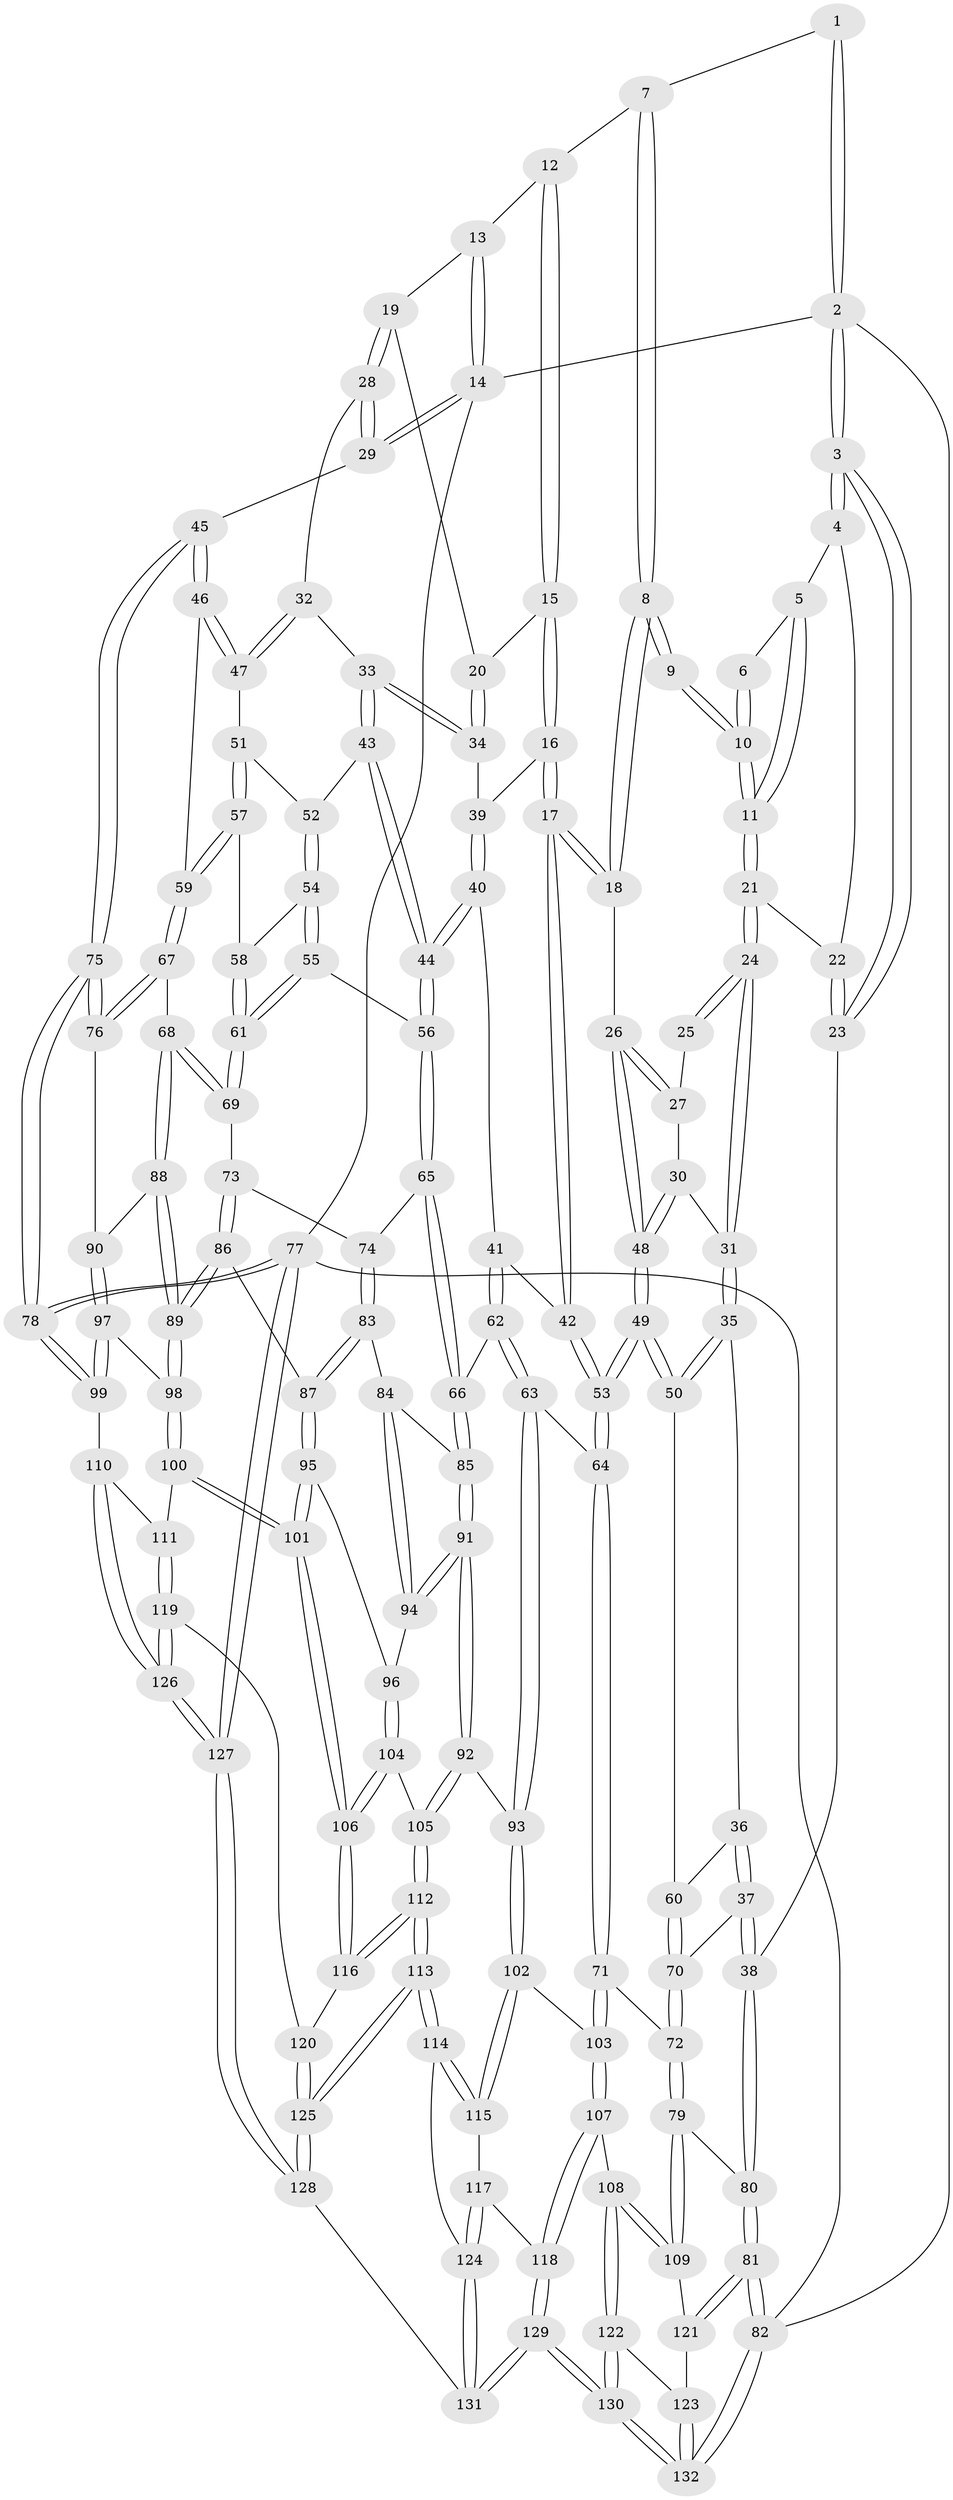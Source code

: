 // Generated by graph-tools (version 1.1) at 2025/03/03/09/25 03:03:16]
// undirected, 132 vertices, 327 edges
graph export_dot {
graph [start="1"]
  node [color=gray90,style=filled];
  1 [pos="+0.2541417107759347+0"];
  2 [pos="+0+0"];
  3 [pos="+0+0"];
  4 [pos="+0+0"];
  5 [pos="+0.18011092254409095+0.05906884963210517"];
  6 [pos="+0.2235410507906782+0.02672563215498129"];
  7 [pos="+0.5556039653081472+0"];
  8 [pos="+0.35845206734989066+0.11083933119680618"];
  9 [pos="+0.3433565497382106+0.11023512932166124"];
  10 [pos="+0.311556583599692+0.09728084843159993"];
  11 [pos="+0.15272841824739725+0.15251296079411095"];
  12 [pos="+0.583212588317746+0"];
  13 [pos="+0.692004267395124+0"];
  14 [pos="+1+0"];
  15 [pos="+0.5720735505296283+0.15958748892932387"];
  16 [pos="+0.5704768906089617+0.16924969367304188"];
  17 [pos="+0.47082453292216525+0.2704500997699587"];
  18 [pos="+0.40258738208170586+0.24372345297008807"];
  19 [pos="+0.8047485362171366+0.07124850412502537"];
  20 [pos="+0.7537254293557794+0.16609156868922403"];
  21 [pos="+0.15040116229497902+0.15631390612749452"];
  22 [pos="+0.11066291900946701+0.13586093033975688"];
  23 [pos="+0+0.275807591940559"];
  24 [pos="+0.15767173300433573+0.19558494573184013"];
  25 [pos="+0.26602796768133463+0.17435351154227047"];
  26 [pos="+0.34095096850017154+0.27896821831054053"];
  27 [pos="+0.2746787438709935+0.213716948935869"];
  28 [pos="+0.8972648534742663+0.137958379175349"];
  29 [pos="+1+0.17905215200291258"];
  30 [pos="+0.17903251828674832+0.24615323859505553"];
  31 [pos="+0.15140243425542202+0.23836699710318462"];
  32 [pos="+0.8612374903876262+0.2592917454104656"];
  33 [pos="+0.7831021219807781+0.2880456212979228"];
  34 [pos="+0.7324286680013029+0.23029571715562625"];
  35 [pos="+0.10812062914247376+0.29034106777154556"];
  36 [pos="+0.07209882966169412+0.303688642954276"];
  37 [pos="+0+0.320438610309416"];
  38 [pos="+0+0.29918806006744625"];
  39 [pos="+0.6678303211566179+0.24881714331184837"];
  40 [pos="+0.6278980679681242+0.3831297948823938"];
  41 [pos="+0.5249315202831702+0.37191513541980026"];
  42 [pos="+0.5061371095715759+0.35476643013032083"];
  43 [pos="+0.7797447648875331+0.3149127080086447"];
  44 [pos="+0.672307554043994+0.41696980707568987"];
  45 [pos="+1+0.20618051414820465"];
  46 [pos="+1+0.30284616034394324"];
  47 [pos="+0.9208791507126436+0.32999165139935077"];
  48 [pos="+0.3140383844674835+0.30292500377944465"];
  49 [pos="+0.2819933795358553+0.4158583834027557"];
  50 [pos="+0.22476455053920208+0.3998800944152183"];
  51 [pos="+0.9117305905651885+0.3447157410817902"];
  52 [pos="+0.8188680529659231+0.3546779119804192"];
  53 [pos="+0.3072169628324928+0.4624514258648751"];
  54 [pos="+0.8193683038739822+0.3816327310930293"];
  55 [pos="+0.7284060286485056+0.4645086484498937"];
  56 [pos="+0.6856611750604683+0.4439469522280998"];
  57 [pos="+0.9012645906523314+0.4356987016242565"];
  58 [pos="+0.8599432940631119+0.42521075853519064"];
  59 [pos="+0.9230979168776112+0.47694257154296305"];
  60 [pos="+0.13130764939056852+0.45722030451463025"];
  61 [pos="+0.7352283162790192+0.4699457500135826"];
  62 [pos="+0.4968945744809829+0.5014092149157219"];
  63 [pos="+0.3586392211002602+0.5932313792815436"];
  64 [pos="+0.3135004963646166+0.564607937477156"];
  65 [pos="+0.6400936752393287+0.5193848183434311"];
  66 [pos="+0.6014434931650378+0.569529507797606"];
  67 [pos="+0.9299753462504634+0.4945260681435007"];
  68 [pos="+0.8184095384767854+0.5526835347609198"];
  69 [pos="+0.7851004611388356+0.5362337449456144"];
  70 [pos="+0.10515312549911086+0.5146256458099748"];
  71 [pos="+0.14707045199448288+0.6194381101488491"];
  72 [pos="+0.11711908239484764+0.6103040480509655"];
  73 [pos="+0.7268318980234367+0.5903666090466744"];
  74 [pos="+0.7221908033689611+0.5916886278434821"];
  75 [pos="+1+0.5336751903168507"];
  76 [pos="+1+0.5441173069489686"];
  77 [pos="+1+1"];
  78 [pos="+1+0.9587916238157297"];
  79 [pos="+0.03280750726434712+0.6333177820811424"];
  80 [pos="+0+0.6435307181821053"];
  81 [pos="+0+0.874200611116212"];
  82 [pos="+0+1"];
  83 [pos="+0.6570066568912264+0.6268567738336313"];
  84 [pos="+0.6498647723951322+0.6264330637750958"];
  85 [pos="+0.6015396421029059+0.5721616626127002"];
  86 [pos="+0.7453396753602617+0.6544101701220977"];
  87 [pos="+0.7187744847572187+0.6690512651691409"];
  88 [pos="+0.8228449602284511+0.5778668249351414"];
  89 [pos="+0.8174150120706967+0.6563211605814674"];
  90 [pos="+0.9530958958213511+0.6393205427361408"];
  91 [pos="+0.4794688949316717+0.6921073062434525"];
  92 [pos="+0.4359969525251384+0.7156502415675366"];
  93 [pos="+0.42598203811444835+0.714638119310286"];
  94 [pos="+0.6318794749788857+0.6914214061135351"];
  95 [pos="+0.7173138467086193+0.6866609928224249"];
  96 [pos="+0.640694550551427+0.7109615794681787"];
  97 [pos="+0.9121907992844076+0.7109827949024771"];
  98 [pos="+0.8383245617066624+0.7018302549184686"];
  99 [pos="+0.9948406399021099+0.8290024304319081"];
  100 [pos="+0.7553673518483396+0.8013919082582177"];
  101 [pos="+0.7536625694788689+0.8022310360045984"];
  102 [pos="+0.3853020686115772+0.7761251681990994"];
  103 [pos="+0.1738559488756827+0.7213477319776637"];
  104 [pos="+0.651537956726879+0.7812721288973234"];
  105 [pos="+0.5566157726406187+0.8076223068098491"];
  106 [pos="+0.739108433853222+0.8157980674773585"];
  107 [pos="+0.16985222043652168+0.8544050007766156"];
  108 [pos="+0.1626156049867371+0.856574943442597"];
  109 [pos="+0.07870322333101444+0.8473925851296248"];
  110 [pos="+0.9765795634105879+0.8344001844797975"];
  111 [pos="+0.9030023090648484+0.8413661073207417"];
  112 [pos="+0.5587840467563162+0.882530703973277"];
  113 [pos="+0.5536613541744134+1"];
  114 [pos="+0.4310501035361933+0.9063516142062449"];
  115 [pos="+0.3748151686551843+0.8015405030717818"];
  116 [pos="+0.7378735752757212+0.8384806623233992"];
  117 [pos="+0.3054548808528048+0.8508767205814141"];
  118 [pos="+0.18741458620059923+0.8626088463582372"];
  119 [pos="+0.8324330912868152+0.9176076379620162"];
  120 [pos="+0.7377354809990407+0.8475202051404481"];
  121 [pos="+0.03529081777196362+0.8596391627575414"];
  122 [pos="+0.1242815005114928+0.9347000995897082"];
  123 [pos="+0.06887968590664471+0.9853413110108648"];
  124 [pos="+0.3217940432973745+0.9656897557944075"];
  125 [pos="+0.588958852429175+1"];
  126 [pos="+0.8519941558241441+0.9645531347125001"];
  127 [pos="+0.862354941016277+1"];
  128 [pos="+0.5892421983926293+1"];
  129 [pos="+0.2945454447346589+1"];
  130 [pos="+0.24709714884216005+1"];
  131 [pos="+0.3054098445534639+1"];
  132 [pos="+0+1"];
  1 -- 2;
  1 -- 2;
  1 -- 7;
  2 -- 3;
  2 -- 3;
  2 -- 14;
  2 -- 82;
  3 -- 4;
  3 -- 4;
  3 -- 23;
  3 -- 23;
  4 -- 5;
  4 -- 22;
  5 -- 6;
  5 -- 11;
  5 -- 11;
  6 -- 10;
  6 -- 10;
  7 -- 8;
  7 -- 8;
  7 -- 12;
  8 -- 9;
  8 -- 9;
  8 -- 18;
  8 -- 18;
  9 -- 10;
  9 -- 10;
  10 -- 11;
  10 -- 11;
  11 -- 21;
  11 -- 21;
  12 -- 13;
  12 -- 15;
  12 -- 15;
  13 -- 14;
  13 -- 14;
  13 -- 19;
  14 -- 29;
  14 -- 29;
  14 -- 77;
  15 -- 16;
  15 -- 16;
  15 -- 20;
  16 -- 17;
  16 -- 17;
  16 -- 39;
  17 -- 18;
  17 -- 18;
  17 -- 42;
  17 -- 42;
  18 -- 26;
  19 -- 20;
  19 -- 28;
  19 -- 28;
  20 -- 34;
  20 -- 34;
  21 -- 22;
  21 -- 24;
  21 -- 24;
  22 -- 23;
  22 -- 23;
  23 -- 38;
  24 -- 25;
  24 -- 25;
  24 -- 31;
  24 -- 31;
  25 -- 27;
  26 -- 27;
  26 -- 27;
  26 -- 48;
  26 -- 48;
  27 -- 30;
  28 -- 29;
  28 -- 29;
  28 -- 32;
  29 -- 45;
  30 -- 31;
  30 -- 48;
  30 -- 48;
  31 -- 35;
  31 -- 35;
  32 -- 33;
  32 -- 47;
  32 -- 47;
  33 -- 34;
  33 -- 34;
  33 -- 43;
  33 -- 43;
  34 -- 39;
  35 -- 36;
  35 -- 50;
  35 -- 50;
  36 -- 37;
  36 -- 37;
  36 -- 60;
  37 -- 38;
  37 -- 38;
  37 -- 70;
  38 -- 80;
  38 -- 80;
  39 -- 40;
  39 -- 40;
  40 -- 41;
  40 -- 44;
  40 -- 44;
  41 -- 42;
  41 -- 62;
  41 -- 62;
  42 -- 53;
  42 -- 53;
  43 -- 44;
  43 -- 44;
  43 -- 52;
  44 -- 56;
  44 -- 56;
  45 -- 46;
  45 -- 46;
  45 -- 75;
  45 -- 75;
  46 -- 47;
  46 -- 47;
  46 -- 59;
  47 -- 51;
  48 -- 49;
  48 -- 49;
  49 -- 50;
  49 -- 50;
  49 -- 53;
  49 -- 53;
  50 -- 60;
  51 -- 52;
  51 -- 57;
  51 -- 57;
  52 -- 54;
  52 -- 54;
  53 -- 64;
  53 -- 64;
  54 -- 55;
  54 -- 55;
  54 -- 58;
  55 -- 56;
  55 -- 61;
  55 -- 61;
  56 -- 65;
  56 -- 65;
  57 -- 58;
  57 -- 59;
  57 -- 59;
  58 -- 61;
  58 -- 61;
  59 -- 67;
  59 -- 67;
  60 -- 70;
  60 -- 70;
  61 -- 69;
  61 -- 69;
  62 -- 63;
  62 -- 63;
  62 -- 66;
  63 -- 64;
  63 -- 93;
  63 -- 93;
  64 -- 71;
  64 -- 71;
  65 -- 66;
  65 -- 66;
  65 -- 74;
  66 -- 85;
  66 -- 85;
  67 -- 68;
  67 -- 76;
  67 -- 76;
  68 -- 69;
  68 -- 69;
  68 -- 88;
  68 -- 88;
  69 -- 73;
  70 -- 72;
  70 -- 72;
  71 -- 72;
  71 -- 103;
  71 -- 103;
  72 -- 79;
  72 -- 79;
  73 -- 74;
  73 -- 86;
  73 -- 86;
  74 -- 83;
  74 -- 83;
  75 -- 76;
  75 -- 76;
  75 -- 78;
  75 -- 78;
  76 -- 90;
  77 -- 78;
  77 -- 78;
  77 -- 127;
  77 -- 127;
  77 -- 82;
  78 -- 99;
  78 -- 99;
  79 -- 80;
  79 -- 109;
  79 -- 109;
  80 -- 81;
  80 -- 81;
  81 -- 82;
  81 -- 82;
  81 -- 121;
  81 -- 121;
  82 -- 132;
  82 -- 132;
  83 -- 84;
  83 -- 87;
  83 -- 87;
  84 -- 85;
  84 -- 94;
  84 -- 94;
  85 -- 91;
  85 -- 91;
  86 -- 87;
  86 -- 89;
  86 -- 89;
  87 -- 95;
  87 -- 95;
  88 -- 89;
  88 -- 89;
  88 -- 90;
  89 -- 98;
  89 -- 98;
  90 -- 97;
  90 -- 97;
  91 -- 92;
  91 -- 92;
  91 -- 94;
  91 -- 94;
  92 -- 93;
  92 -- 105;
  92 -- 105;
  93 -- 102;
  93 -- 102;
  94 -- 96;
  95 -- 96;
  95 -- 101;
  95 -- 101;
  96 -- 104;
  96 -- 104;
  97 -- 98;
  97 -- 99;
  97 -- 99;
  98 -- 100;
  98 -- 100;
  99 -- 110;
  100 -- 101;
  100 -- 101;
  100 -- 111;
  101 -- 106;
  101 -- 106;
  102 -- 103;
  102 -- 115;
  102 -- 115;
  103 -- 107;
  103 -- 107;
  104 -- 105;
  104 -- 106;
  104 -- 106;
  105 -- 112;
  105 -- 112;
  106 -- 116;
  106 -- 116;
  107 -- 108;
  107 -- 118;
  107 -- 118;
  108 -- 109;
  108 -- 109;
  108 -- 122;
  108 -- 122;
  109 -- 121;
  110 -- 111;
  110 -- 126;
  110 -- 126;
  111 -- 119;
  111 -- 119;
  112 -- 113;
  112 -- 113;
  112 -- 116;
  112 -- 116;
  113 -- 114;
  113 -- 114;
  113 -- 125;
  113 -- 125;
  114 -- 115;
  114 -- 115;
  114 -- 124;
  115 -- 117;
  116 -- 120;
  117 -- 118;
  117 -- 124;
  117 -- 124;
  118 -- 129;
  118 -- 129;
  119 -- 120;
  119 -- 126;
  119 -- 126;
  120 -- 125;
  120 -- 125;
  121 -- 123;
  122 -- 123;
  122 -- 130;
  122 -- 130;
  123 -- 132;
  123 -- 132;
  124 -- 131;
  124 -- 131;
  125 -- 128;
  125 -- 128;
  126 -- 127;
  126 -- 127;
  127 -- 128;
  127 -- 128;
  128 -- 131;
  129 -- 130;
  129 -- 130;
  129 -- 131;
  129 -- 131;
  130 -- 132;
  130 -- 132;
}
